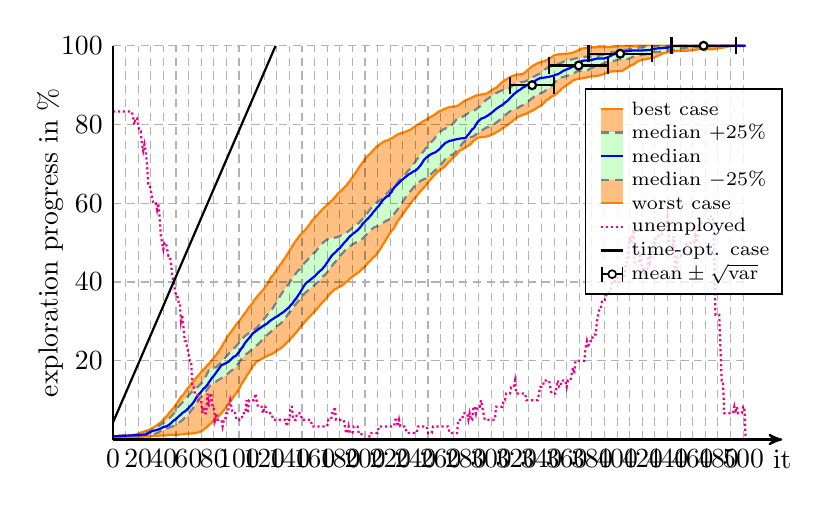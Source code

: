 \begin{tikzpicture}[thick]


% plot data, scaled to 8cm
\begin{scope}[yscale=0.05, xscale=0.016]
\draw[draw=orange, fill=orange!50] (0.00, 0.41) -- (1.00, 0.41) -- (2.00, 0.56) -- (3.00, 0.56) -- (4.00, 0.56) -- (5.00, 0.56) -- (6.00, 0.56) -- (7.00, 0.56) -- (8.00, 0.56) -- (9.00, 0.56) -- (10.00, 0.56) -- (11.00, 0.56) -- (12.00, 0.56) -- (13.00, 0.56) -- (14.00, 0.70) -- (15.00, 0.70) -- (16.00, 0.70) -- (17.00, 0.70) -- (18.00, 0.70) -- (19.00, 0.70) -- (20.00, 0.70) -- (21.00, 0.70) -- (22.00, 0.70) -- (23.00, 0.70) -- (24.00, 0.70) -- (25.00, 0.79) -- (26.00, 0.79) -- (27.00, 0.79) -- (28.00, 0.79) -- (29.00, 0.79) -- (30.00, 0.79) -- (31.00, 0.93) -- (32.00, 0.93) -- (33.00, 0.93) -- (34.00, 0.93) -- (35.00, 0.93) -- (36.00, 0.93) -- (37.00, 1.03) -- (38.00, 1.03) -- (39.00, 1.03) -- (40.00, 1.03) -- (41.00, 1.03) -- (42.00, 1.03) -- (43.00, 1.11) -- (44.00, 1.19) -- (45.00, 1.23) -- (46.00, 1.23) -- (47.00, 1.23) -- (48.00, 1.23) -- (49.00, 1.23) -- (50.00, 1.23) -- (51.00, 1.23) -- (52.00, 1.23) -- (53.00, 1.31) -- (54.00, 1.31) -- (55.00, 1.31) -- (56.00, 1.31) -- (57.00, 1.45) -- (58.00, 1.48) -- (59.00, 1.48) -- (60.00, 1.48) -- (61.00, 1.56) -- (62.00, 1.56) -- (63.00, 1.56) -- (64.00, 1.66) -- (65.00, 1.66) -- (66.00, 1.66) -- (67.00, 1.82) -- (68.00, 1.88) -- (69.00, 1.96) -- (70.00, 2.16) -- (71.00, 2.34) -- (72.00, 2.55) -- (73.00, 2.79) -- (74.00, 2.99) -- (75.00, 3.31) -- (76.00, 3.67) -- (77.00, 3.94) -- (78.00, 4.16) -- (79.00, 4.56) -- (80.00, 4.78) -- (81.00, 5.08) -- (82.00, 5.44) -- (83.00, 5.71) -- (84.00, 5.96) -- (85.00, 6.30) -- (86.00, 6.67) -- (87.00, 7.09) -- (88.00, 7.47) -- (89.00, 7.89) -- (90.00, 8.31) -- (91.00, 8.78) -- (92.00, 9.27) -- (93.00, 9.64) -- (94.00, 10.06) -- (95.00, 10.52) -- (96.00, 11.00) -- (97.00, 11.41) -- (98.00, 11.85) -- (99.00, 12.40) -- (100.00, 12.90) -- (101.00, 13.48) -- (102.00, 14.12) -- (103.00, 14.55) -- (104.00, 15.09) -- (105.00, 15.58) -- (106.00, 16.23) -- (107.00, 16.56) -- (108.00, 17.07) -- (109.00, 17.58) -- (110.00, 18.08) -- (111.00, 18.73) -- (112.00, 18.89) -- (113.00, 19.40) -- (114.00, 19.79) -- (115.00, 20.00) -- (116.00, 20.15) -- (117.00, 20.32) -- (118.00, 20.50) -- (119.00, 20.61) -- (120.00, 20.83) -- (121.00, 20.94) -- (122.00, 21.19) -- (123.00, 21.35) -- (124.00, 21.47) -- (125.00, 21.58) -- (126.00, 21.74) -- (127.00, 21.88) -- (128.00, 22.07) -- (129.00, 22.30) -- (130.00, 22.57) -- (131.00, 22.77) -- (132.00, 22.93) -- (133.00, 23.15) -- (134.00, 23.43) -- (135.00, 23.69) -- (136.00, 23.99) -- (137.00, 24.27) -- (138.00, 24.65) -- (139.00, 24.96) -- (140.00, 25.23) -- (141.00, 25.64) -- (142.00, 26.02) -- (143.00, 26.28) -- (144.00, 26.72) -- (145.00, 27.07) -- (146.00, 27.41) -- (147.00, 27.87) -- (148.00, 28.26) -- (149.00, 28.72) -- (150.00, 29.08) -- (151.00, 29.39) -- (152.00, 29.79) -- (153.00, 30.18) -- (154.00, 30.48) -- (155.00, 30.86) -- (156.00, 31.25) -- (157.00, 31.53) -- (158.00, 31.88) -- (159.00, 32.16) -- (160.00, 32.53) -- (161.00, 32.83) -- (162.00, 33.32) -- (163.00, 33.57) -- (164.00, 34.05) -- (165.00, 34.46) -- (166.00, 34.74) -- (167.00, 35.08) -- (168.00, 35.41) -- (169.00, 35.85) -- (170.00, 36.16) -- (171.00, 36.58) -- (172.00, 36.97) -- (173.00, 37.30) -- (174.00, 37.59) -- (175.00, 37.87) -- (176.00, 38.18) -- (177.00, 38.22) -- (178.00, 38.47) -- (179.00, 38.69) -- (180.00, 38.82) -- (181.00, 38.92) -- (182.00, 39.19) -- (183.00, 39.45) -- (184.00, 39.80) -- (185.00, 40.02) -- (186.00, 40.28) -- (187.00, 40.53) -- (188.00, 40.84) -- (189.00, 41.14) -- (190.00, 41.38) -- (191.00, 41.72) -- (192.00, 41.83) -- (193.00, 42.04) -- (194.00, 42.31) -- (195.00, 42.47) -- (196.00, 42.82) -- (197.00, 43.14) -- (198.00, 43.46) -- (199.00, 43.67) -- (200.00, 44.01) -- (201.00, 44.38) -- (202.00, 44.72) -- (203.00, 45.13) -- (204.00, 45.29) -- (205.00, 45.71) -- (206.00, 46.09) -- (207.00, 46.35) -- (208.00, 46.58) -- (209.00, 47.02) -- (210.00, 47.45) -- (211.00, 47.90) -- (212.00, 48.40) -- (213.00, 48.83) -- (214.00, 49.47) -- (215.00, 49.91) -- (216.00, 50.38) -- (217.00, 50.99) -- (218.00, 51.45) -- (219.00, 52.06) -- (220.00, 52.52) -- (221.00, 53.00) -- (222.00, 53.31) -- (223.00, 53.69) -- (224.00, 54.37) -- (225.00, 54.89) -- (226.00, 55.51) -- (227.00, 55.92) -- (228.00, 56.38) -- (229.00, 56.88) -- (230.00, 57.21) -- (231.00, 57.66) -- (232.00, 58.21) -- (233.00, 58.69) -- (234.00, 59.02) -- (235.00, 59.48) -- (236.00, 59.93) -- (237.00, 60.29) -- (238.00, 60.75) -- (239.00, 61.17) -- (240.00, 61.39) -- (241.00, 61.91) -- (242.00, 62.26) -- (243.00, 62.73) -- (244.00, 63.08) -- (245.00, 63.38) -- (246.00, 63.77) -- (247.00, 64.10) -- (248.00, 64.45) -- (249.00, 64.92) -- (250.00, 65.36) -- (251.00, 65.72) -- (252.00, 66.06) -- (253.00, 66.41) -- (254.00, 66.79) -- (255.00, 67.13) -- (256.00, 67.44) -- (257.00, 67.84) -- (258.00, 68.10) -- (259.00, 68.34) -- (260.00, 68.61) -- (261.00, 68.80) -- (262.00, 69.08) -- (263.00, 69.22) -- (264.00, 69.61) -- (265.00, 69.96) -- (266.00, 70.37) -- (267.00, 70.60) -- (268.00, 70.94) -- (269.00, 71.32) -- (270.00, 71.59) -- (271.00, 71.97) -- (272.00, 72.18) -- (273.00, 72.62) -- (274.00, 72.93) -- (275.00, 73.32) -- (276.00, 73.49) -- (277.00, 73.66) -- (278.00, 73.86) -- (279.00, 74.10) -- (280.00, 74.28) -- (281.00, 74.51) -- (282.00, 74.65) -- (283.00, 74.89) -- (284.00, 75.11) -- (285.00, 75.49) -- (286.00, 75.79) -- (287.00, 76.13) -- (288.00, 76.25) -- (289.00, 76.61) -- (290.00, 76.68) -- (291.00, 76.77) -- (292.00, 76.79) -- (293.00, 76.80) -- (294.00, 76.86) -- (295.00, 76.86) -- (296.00, 76.94) -- (297.00, 77.03) -- (298.00, 77.10) -- (299.00, 77.22) -- (300.00, 77.34) -- (301.00, 77.44) -- (302.00, 77.64) -- (303.00, 77.84) -- (304.00, 78.03) -- (305.00, 78.20) -- (306.00, 78.32) -- (307.00, 78.58) -- (308.00, 78.80) -- (309.00, 79.04) -- (310.00, 79.24) -- (311.00, 79.45) -- (312.00, 79.68) -- (313.00, 79.87) -- (314.00, 80.10) -- (315.00, 80.40) -- (316.00, 80.59) -- (317.00, 80.86) -- (318.00, 81.19) -- (319.00, 81.34) -- (320.00, 81.67) -- (321.00, 81.85) -- (322.00, 82.04) -- (323.00, 82.21) -- (324.00, 82.30) -- (325.00, 82.44) -- (326.00, 82.56) -- (327.00, 82.71) -- (328.00, 82.73) -- (329.00, 82.94) -- (330.00, 83.15) -- (331.00, 83.31) -- (332.00, 83.40) -- (333.00, 83.60) -- (334.00, 83.76) -- (335.00, 83.94) -- (336.00, 84.12) -- (337.00, 84.36) -- (338.00, 84.52) -- (339.00, 84.70) -- (340.00, 84.94) -- (341.00, 85.23) -- (342.00, 85.54) -- (343.00, 85.88) -- (344.00, 86.26) -- (345.00, 86.36) -- (346.00, 86.63) -- (347.00, 86.88) -- (348.00, 87.09) -- (349.00, 87.27) -- (350.00, 87.35) -- (351.00, 87.67) -- (352.00, 87.85) -- (353.00, 88.17) -- (354.00, 88.45) -- (355.00, 88.72) -- (356.00, 89.11) -- (357.00, 89.35) -- (358.00, 89.62) -- (359.00, 89.77) -- (360.00, 90.07) -- (361.00, 90.33) -- (362.00, 90.45) -- (363.00, 90.64) -- (364.00, 90.91) -- (365.00, 91.20) -- (366.00, 91.32) -- (367.00, 91.43) -- (368.00, 91.52) -- (369.00, 91.62) -- (370.00, 91.68) -- (371.00, 91.68) -- (372.00, 91.71) -- (373.00, 91.81) -- (374.00, 91.84) -- (375.00, 91.91) -- (376.00, 91.96) -- (377.00, 92.07) -- (378.00, 92.14) -- (379.00, 92.21) -- (380.00, 92.24) -- (381.00, 92.26) -- (382.00, 92.31) -- (383.00, 92.35) -- (384.00, 92.39) -- (385.00, 92.43) -- (386.00, 92.49) -- (387.00, 92.61) -- (388.00, 92.68) -- (389.00, 92.76) -- (390.00, 92.89) -- (391.00, 93.04) -- (392.00, 93.25) -- (393.00, 93.36) -- (394.00, 93.40) -- (395.00, 93.43) -- (396.00, 93.49) -- (397.00, 93.53) -- (398.00, 93.56) -- (399.00, 93.56) -- (400.00, 93.58) -- (401.00, 93.58) -- (402.00, 93.60) -- (403.00, 93.60) -- (404.00, 93.67) -- (405.00, 93.84) -- (406.00, 94.03) -- (407.00, 94.25) -- (408.00, 94.41) -- (409.00, 94.61) -- (410.00, 94.86) -- (411.00, 95.01) -- (412.00, 95.11) -- (413.00, 95.28) -- (414.00, 95.48) -- (415.00, 95.76) -- (416.00, 95.96) -- (417.00, 96.18) -- (418.00, 96.24) -- (419.00, 96.36) -- (420.00, 96.43) -- (421.00, 96.50) -- (422.00, 96.58) -- (423.00, 96.58) -- (424.00, 96.67) -- (425.00, 96.75) -- (426.00, 96.83) -- (427.00, 96.94) -- (428.00, 96.96) -- (429.00, 97.04) -- (430.00, 97.12) -- (431.00, 97.26) -- (432.00, 97.41) -- (433.00, 97.59) -- (434.00, 97.67) -- (435.00, 97.90) -- (436.00, 98.03) -- (437.00, 98.19) -- (438.00, 98.20) -- (439.00, 98.32) -- (440.00, 98.38) -- (441.00, 98.38) -- (442.00, 98.42) -- (443.00, 98.43) -- (444.00, 98.45) -- (445.00, 98.56) -- (446.00, 98.65) -- (447.00, 98.68) -- (448.00, 98.69) -- (449.00, 98.71) -- (450.00, 98.72) -- (451.00, 98.73) -- (452.00, 98.73) -- (453.00, 98.73) -- (454.00, 98.73) -- (455.00, 98.73) -- (456.00, 98.75) -- (457.00, 98.79) -- (458.00, 98.84) -- (459.00, 98.85) -- (460.00, 98.89) -- (461.00, 98.94) -- (462.00, 98.97) -- (463.00, 99.04) -- (464.00, 99.10) -- (465.00, 99.11) -- (466.00, 99.11) -- (467.00, 99.11) -- (468.00, 99.11) -- (469.00, 99.11) -- (470.00, 99.11) -- (471.00, 99.11) -- (472.00, 99.11) -- (473.00, 99.11) -- (474.00, 99.11) -- (475.00, 99.11) -- (476.00, 99.14) -- (477.00, 99.18) -- (478.00, 99.22) -- (479.00, 99.30) -- (480.00, 99.40) -- (481.00, 99.40) -- (482.00, 99.49) -- (483.00, 99.49) -- (484.00, 99.55) -- (485.00, 99.61) -- (486.00, 99.67) -- (487.00, 99.74) -- (488.00, 99.81) -- (489.00, 99.88) -- (490.00, 99.93) -- (491.00, 99.94) -- (492.00, 99.94) -- (493.00, 99.94) -- (494.00, 99.94) -- (495.00, 99.94) -- (496.00, 99.94) -- (497.00, 99.94) -- (498.00, 99.94) -- (499.00, 99.94) -- (500.00, 99.95) -- (501.00, 99.99) -- (502.00, 100.00) -- (502.00, 100.00) -- (501.00, 100.00) -- (500.00, 100.00) -- (499.00, 100.00) -- (498.00, 100.00) -- (497.00, 100.00) -- (496.00, 100.00) -- (495.00, 100.00) -- (494.00, 100.00) -- (493.00, 100.00) -- (492.00, 100.00) -- (491.00, 100.00) -- (490.00, 100.00) -- (489.00, 100.00) -- (488.00, 100.00) -- (487.00, 100.00) -- (486.00, 100.00) -- (485.00, 100.00) -- (484.00, 100.00) -- (483.00, 100.00) -- (482.00, 100.00) -- (481.00, 100.00) -- (480.00, 100.00) -- (479.00, 100.00) -- (478.00, 100.00) -- (477.00, 100.00) -- (476.00, 100.00) -- (475.00, 100.00) -- (474.00, 100.00) -- (473.00, 100.00) -- (472.00, 100.00) -- (471.00, 100.00) -- (470.00, 100.00) -- (469.00, 100.00) -- (468.00, 100.00) -- (467.00, 100.00) -- (466.00, 100.00) -- (465.00, 100.00) -- (464.00, 100.00) -- (463.00, 100.00) -- (462.00, 100.00) -- (461.00, 100.00) -- (460.00, 100.00) -- (459.00, 100.00) -- (458.00, 100.00) -- (457.00, 100.00) -- (456.00, 100.00) -- (455.00, 100.00) -- (454.00, 100.00) -- (453.00, 100.00) -- (452.00, 100.00) -- (451.00, 100.00) -- (450.00, 100.00) -- (449.00, 100.00) -- (448.00, 100.00) -- (447.00, 100.00) -- (446.00, 100.00) -- (445.00, 100.00) -- (444.00, 100.00) -- (443.00, 100.00) -- (442.00, 100.00) -- (441.00, 100.00) -- (440.00, 100.00) -- (439.00, 100.00) -- (438.00, 100.00) -- (437.00, 100.00) -- (436.00, 100.00) -- (435.00, 100.00) -- (434.00, 100.00) -- (433.00, 100.00) -- (432.00, 100.00) -- (431.00, 100.00) -- (430.00, 100.00) -- (429.00, 100.00) -- (428.00, 100.00) -- (427.00, 100.00) -- (426.00, 100.00) -- (425.00, 100.00) -- (424.00, 100.00) -- (423.00, 100.00) -- (422.00, 100.00) -- (421.00, 100.00) -- (420.00, 100.00) -- (419.00, 100.00) -- (418.00, 100.00) -- (417.00, 100.00) -- (416.00, 100.00) -- (415.00, 100.00) -- (414.00, 100.00) -- (413.00, 99.98) -- (412.00, 99.94) -- (411.00, 99.94) -- (410.00, 99.94) -- (409.00, 99.94) -- (408.00, 99.94) -- (407.00, 99.94) -- (406.00, 99.94) -- (405.00, 99.94) -- (404.00, 99.94) -- (403.00, 99.94) -- (402.00, 99.94) -- (401.00, 99.92) -- (400.00, 99.86) -- (399.00, 99.81) -- (398.00, 99.76) -- (397.00, 99.73) -- (396.00, 99.70) -- (395.00, 99.70) -- (394.00, 99.70) -- (393.00, 99.70) -- (392.00, 99.70) -- (391.00, 99.70) -- (390.00, 99.69) -- (389.00, 99.69) -- (388.00, 99.69) -- (387.00, 99.69) -- (386.00, 99.69) -- (385.00, 99.68) -- (384.00, 99.66) -- (383.00, 99.66) -- (382.00, 99.66) -- (381.00, 99.65) -- (380.00, 99.63) -- (379.00, 99.59) -- (378.00, 99.57) -- (377.00, 99.53) -- (376.00, 99.53) -- (375.00, 99.41) -- (374.00, 99.39) -- (373.00, 99.31) -- (372.00, 99.29) -- (371.00, 99.15) -- (370.00, 99.01) -- (369.00, 98.85) -- (368.00, 98.66) -- (367.00, 98.57) -- (366.00, 98.42) -- (365.00, 98.27) -- (364.00, 98.14) -- (363.00, 98.11) -- (362.00, 98.06) -- (361.00, 98.03) -- (360.00, 97.99) -- (359.00, 97.97) -- (358.00, 97.97) -- (357.00, 97.94) -- (356.00, 97.93) -- (355.00, 97.85) -- (354.00, 97.85) -- (353.00, 97.79) -- (352.00, 97.74) -- (351.00, 97.71) -- (350.00, 97.56) -- (349.00, 97.32) -- (348.00, 97.13) -- (347.00, 96.91) -- (346.00, 96.72) -- (345.00, 96.52) -- (344.00, 96.37) -- (343.00, 96.23) -- (342.00, 96.10) -- (341.00, 95.98) -- (340.00, 95.92) -- (339.00, 95.80) -- (338.00, 95.74) -- (337.00, 95.57) -- (336.00, 95.41) -- (335.00, 95.21) -- (334.00, 95.08) -- (333.00, 94.89) -- (332.00, 94.64) -- (331.00, 94.38) -- (330.00, 94.11) -- (329.00, 93.84) -- (328.00, 93.53) -- (327.00, 93.24) -- (326.00, 93.04) -- (325.00, 92.88) -- (324.00, 92.80) -- (323.00, 92.76) -- (322.00, 92.74) -- (321.00, 92.71) -- (320.00, 92.66) -- (319.00, 92.56) -- (318.00, 92.41) -- (317.00, 92.34) -- (316.00, 92.18) -- (315.00, 92.03) -- (314.00, 91.88) -- (313.00, 91.63) -- (312.00, 91.49) -- (311.00, 91.26) -- (310.00, 91.04) -- (309.00, 90.77) -- (308.00, 90.55) -- (307.00, 90.23) -- (306.00, 89.89) -- (305.00, 89.54) -- (304.00, 89.35) -- (303.00, 89.21) -- (302.00, 88.95) -- (301.00, 88.83) -- (300.00, 88.66) -- (299.00, 88.40) -- (298.00, 88.18) -- (297.00, 87.94) -- (296.00, 87.82) -- (295.00, 87.74) -- (294.00, 87.74) -- (293.00, 87.66) -- (292.00, 87.62) -- (291.00, 87.51) -- (290.00, 87.51) -- (289.00, 87.46) -- (288.00, 87.34) -- (287.00, 87.21) -- (286.00, 87.07) -- (285.00, 86.92) -- (284.00, 86.72) -- (283.00, 86.62) -- (282.00, 86.46) -- (281.00, 86.26) -- (280.00, 86.17) -- (279.00, 85.99) -- (278.00, 85.80) -- (277.00, 85.60) -- (276.00, 85.30) -- (275.00, 85.13) -- (274.00, 84.87) -- (273.00, 84.72) -- (272.00, 84.65) -- (271.00, 84.55) -- (270.00, 84.55) -- (269.00, 84.52) -- (268.00, 84.46) -- (267.00, 84.43) -- (266.00, 84.33) -- (265.00, 84.20) -- (264.00, 84.07) -- (263.00, 83.94) -- (262.00, 83.80) -- (261.00, 83.65) -- (260.00, 83.52) -- (259.00, 83.35) -- (258.00, 83.25) -- (257.00, 82.92) -- (256.00, 82.70) -- (255.00, 82.47) -- (254.00, 82.28) -- (253.00, 82.12) -- (252.00, 81.91) -- (251.00, 81.75) -- (250.00, 81.52) -- (249.00, 81.33) -- (248.00, 81.12) -- (247.00, 81.00) -- (246.00, 80.82) -- (245.00, 80.60) -- (244.00, 80.39) -- (243.00, 80.15) -- (242.00, 80.02) -- (241.00, 79.87) -- (240.00, 79.62) -- (239.00, 79.45) -- (238.00, 79.14) -- (237.00, 78.90) -- (236.00, 78.68) -- (235.00, 78.59) -- (234.00, 78.45) -- (233.00, 78.29) -- (232.00, 78.14) -- (231.00, 78.04) -- (230.00, 77.89) -- (229.00, 77.81) -- (228.00, 77.80) -- (227.00, 77.62) -- (226.00, 77.56) -- (225.00, 77.31) -- (224.00, 77.10) -- (223.00, 76.89) -- (222.00, 76.66) -- (221.00, 76.55) -- (220.00, 76.33) -- (219.00, 76.14) -- (218.00, 75.99) -- (217.00, 75.95) -- (216.00, 75.86) -- (215.00, 75.67) -- (214.00, 75.49) -- (213.00, 75.25) -- (212.00, 75.04) -- (211.00, 74.78) -- (210.00, 74.50) -- (209.00, 74.41) -- (208.00, 74.00) -- (207.00, 73.62) -- (206.00, 73.37) -- (205.00, 72.95) -- (204.00, 72.57) -- (203.00, 72.33) -- (202.00, 71.93) -- (201.00, 71.68) -- (200.00, 71.25) -- (199.00, 70.73) -- (198.00, 70.31) -- (197.00, 69.92) -- (196.00, 69.44) -- (195.00, 69.04) -- (194.00, 68.50) -- (193.00, 67.99) -- (192.00, 67.44) -- (191.00, 67.06) -- (190.00, 66.53) -- (189.00, 66.16) -- (188.00, 65.70) -- (187.00, 65.31) -- (186.00, 64.92) -- (185.00, 64.47) -- (184.00, 64.18) -- (183.00, 63.81) -- (182.00, 63.49) -- (181.00, 63.19) -- (180.00, 62.89) -- (179.00, 62.63) -- (178.00, 62.25) -- (177.00, 61.88) -- (176.00, 61.56) -- (175.00, 61.10) -- (174.00, 60.72) -- (173.00, 60.57) -- (172.00, 60.19) -- (171.00, 59.93) -- (170.00, 59.60) -- (169.00, 59.34) -- (168.00, 59.02) -- (167.00, 58.76) -- (166.00, 58.42) -- (165.00, 58.04) -- (164.00, 57.71) -- (163.00, 57.29) -- (162.00, 56.95) -- (161.00, 56.67) -- (160.00, 56.25) -- (159.00, 55.90) -- (158.00, 55.60) -- (157.00, 55.11) -- (156.00, 54.62) -- (155.00, 54.24) -- (154.00, 53.83) -- (153.00, 53.42) -- (152.00, 53.00) -- (151.00, 52.70) -- (150.00, 52.45) -- (149.00, 52.05) -- (148.00, 51.75) -- (147.00, 51.28) -- (146.00, 50.80) -- (145.00, 50.45) -- (144.00, 50.02) -- (143.00, 49.48) -- (142.00, 49.02) -- (141.00, 48.49) -- (140.00, 47.95) -- (139.00, 47.40) -- (138.00, 46.88) -- (137.00, 46.39) -- (136.00, 45.93) -- (135.00, 45.41) -- (134.00, 44.92) -- (133.00, 44.56) -- (132.00, 44.04) -- (131.00, 43.56) -- (130.00, 43.11) -- (129.00, 42.65) -- (128.00, 42.27) -- (127.00, 41.64) -- (126.00, 41.45) -- (125.00, 40.96) -- (124.00, 40.38) -- (123.00, 39.80) -- (122.00, 39.28) -- (121.00, 38.85) -- (120.00, 38.34) -- (119.00, 38.00) -- (118.00, 37.60) -- (117.00, 37.22) -- (116.00, 36.97) -- (115.00, 36.57) -- (114.00, 36.16) -- (113.00, 35.73) -- (112.00, 35.35) -- (111.00, 34.71) -- (110.00, 34.43) -- (109.00, 33.97) -- (108.00, 33.65) -- (107.00, 33.15) -- (106.00, 32.64) -- (105.00, 32.24) -- (104.00, 31.78) -- (103.00, 31.34) -- (102.00, 30.87) -- (101.00, 30.42) -- (100.00, 30.05) -- (99.00, 29.68) -- (98.00, 29.27) -- (97.00, 28.86) -- (96.00, 28.39) -- (95.00, 27.93) -- (94.00, 27.43) -- (93.00, 27.10) -- (92.00, 26.60) -- (91.00, 26.19) -- (90.00, 25.59) -- (89.00, 25.05) -- (88.00, 24.60) -- (87.00, 23.99) -- (86.00, 23.41) -- (85.00, 22.95) -- (84.00, 22.39) -- (83.00, 22.01) -- (82.00, 21.53) -- (81.00, 21.13) -- (80.00, 20.76) -- (79.00, 20.31) -- (78.00, 19.99) -- (77.00, 19.53) -- (76.00, 19.17) -- (75.00, 18.94) -- (74.00, 18.57) -- (73.00, 18.10) -- (72.00, 17.88) -- (71.00, 17.53) -- (70.00, 17.16) -- (69.00, 16.72) -- (68.00, 16.39) -- (67.00, 16.01) -- (66.00, 15.68) -- (65.00, 15.31) -- (64.00, 14.87) -- (63.00, 14.57) -- (62.00, 14.18) -- (61.00, 13.68) -- (60.00, 13.27) -- (59.00, 12.89) -- (58.00, 12.37) -- (57.00, 11.97) -- (56.00, 11.41) -- (55.00, 11.11) -- (54.00, 10.81) -- (53.00, 10.30) -- (52.00, 9.86) -- (51.00, 9.33) -- (50.00, 8.89) -- (49.00, 8.42) -- (48.00, 7.96) -- (47.00, 7.69) -- (46.00, 7.28) -- (45.00, 6.90) -- (44.00, 6.46) -- (43.00, 6.04) -- (42.00, 5.78) -- (41.00, 5.34) -- (40.00, 5.01) -- (39.00, 4.65) -- (38.00, 4.41) -- (37.00, 4.14) -- (36.00, 3.95) -- (35.00, 3.61) -- (34.00, 3.46) -- (33.00, 3.22) -- (32.00, 3.00) -- (31.00, 2.92) -- (30.00, 2.70) -- (29.00, 2.52) -- (28.00, 2.38) -- (27.00, 2.28) -- (26.00, 2.14) -- (25.00, 2.06) -- (24.00, 1.95) -- (23.00, 1.86) -- (22.00, 1.71) -- (21.00, 1.61) -- (20.00, 1.51) -- (19.00, 1.37) -- (18.00, 1.27) -- (17.00, 1.15) -- (16.00, 1.11) -- (15.00, 1.11) -- (14.00, 1.11) -- (13.00, 1.08) -- (12.00, 1.04) -- (11.00, 1.03) -- (10.00, 1.03) -- (9.00, 1.03) -- (8.00, 1.03) -- (7.00, 1.03) -- (6.00, 0.99) -- (5.00, 0.99) -- (4.00, 0.91) -- (3.00, 0.91) -- (2.00, 0.91) -- (1.00, 0.87) -- (0.00, 0.72);
\draw[gray, densely dashed, fill=green!20] (0.00, 0.52) -- (1.00, 0.66) -- (2.00, 0.66) -- (3.00, 0.66) -- (4.00, 0.66) -- (5.00, 0.66) -- (6.00, 0.66) -- (7.00, 0.78) -- (8.00, 0.85) -- (9.00, 0.85) -- (10.00, 0.85) -- (11.00, 0.85) -- (12.00, 0.85) -- (13.00, 0.93) -- (14.00, 0.93) -- (15.00, 0.93) -- (16.00, 0.93) -- (17.00, 0.93) -- (18.00, 1.03) -- (19.00, 1.03) -- (20.00, 1.03) -- (21.00, 1.03) -- (22.00, 1.03) -- (23.00, 1.10) -- (24.00, 1.10) -- (25.00, 1.10) -- (26.00, 1.10) -- (27.00, 1.10) -- (28.00, 1.18) -- (29.00, 1.27) -- (30.00, 1.29) -- (31.00, 1.29) -- (32.00, 1.29) -- (33.00, 1.43) -- (34.00, 1.54) -- (35.00, 1.64) -- (36.00, 1.75) -- (37.00, 2.03) -- (38.00, 2.13) -- (39.00, 2.23) -- (40.00, 2.34) -- (41.00, 2.46) -- (42.00, 2.72) -- (43.00, 2.83) -- (44.00, 2.93) -- (45.00, 3.06) -- (46.00, 3.20) -- (47.00, 3.30) -- (48.00, 3.41) -- (49.00, 3.75) -- (50.00, 3.89) -- (51.00, 4.06) -- (52.00, 4.20) -- (53.00, 4.49) -- (54.00, 4.63) -- (55.00, 4.92) -- (56.00, 5.24) -- (57.00, 5.57) -- (58.00, 5.84) -- (59.00, 6.15) -- (60.00, 6.50) -- (61.00, 6.85) -- (62.00, 7.40) -- (63.00, 7.70) -- (64.00, 8.17) -- (65.00, 8.69) -- (66.00, 9.23) -- (67.00, 9.56) -- (68.00, 10.06) -- (69.00, 10.53) -- (70.00, 10.85) -- (71.00, 11.17) -- (72.00, 11.53) -- (73.00, 11.95) -- (74.00, 12.36) -- (75.00, 12.73) -- (76.00, 13.27) -- (77.00, 13.71) -- (78.00, 13.88) -- (79.00, 14.09) -- (80.00, 14.29) -- (81.00, 14.57) -- (82.00, 14.74) -- (83.00, 14.97) -- (84.00, 15.20) -- (85.00, 15.35) -- (86.00, 15.58) -- (87.00, 15.83) -- (88.00, 16.11) -- (89.00, 16.23) -- (90.00, 16.46) -- (91.00, 16.69) -- (92.00, 16.93) -- (93.00, 17.27) -- (94.00, 17.50) -- (95.00, 17.73) -- (96.00, 18.11) -- (97.00, 18.41) -- (98.00, 18.74) -- (99.00, 19.12) -- (100.00, 19.52) -- (101.00, 20.03) -- (102.00, 20.51) -- (103.00, 20.77) -- (104.00, 21.22) -- (105.00, 21.51) -- (106.00, 21.81) -- (107.00, 21.92) -- (108.00, 22.23) -- (109.00, 22.50) -- (110.00, 22.75) -- (111.00, 22.97) -- (112.00, 23.33) -- (113.00, 23.68) -- (114.00, 23.91) -- (115.00, 24.10) -- (116.00, 24.46) -- (117.00, 24.79) -- (118.00, 25.21) -- (119.00, 25.46) -- (120.00, 25.82) -- (121.00, 26.15) -- (122.00, 26.46) -- (123.00, 26.76) -- (124.00, 27.04) -- (125.00, 27.26) -- (126.00, 27.60) -- (127.00, 27.93) -- (128.00, 28.27) -- (129.00, 28.46) -- (130.00, 28.84) -- (131.00, 28.97) -- (132.00, 29.20) -- (133.00, 29.49) -- (134.00, 29.77) -- (135.00, 30.08) -- (136.00, 30.43) -- (137.00, 30.96) -- (138.00, 31.39) -- (139.00, 31.89) -- (140.00, 32.31) -- (141.00, 32.56) -- (142.00, 33.10) -- (143.00, 33.55) -- (144.00, 33.98) -- (145.00, 34.35) -- (146.00, 34.80) -- (147.00, 35.08) -- (148.00, 35.59) -- (149.00, 35.95) -- (150.00, 36.38) -- (151.00, 36.73) -- (152.00, 37.05) -- (153.00, 37.40) -- (154.00, 37.63) -- (155.00, 37.96) -- (156.00, 38.27) -- (157.00, 38.40) -- (158.00, 38.71) -- (159.00, 38.96) -- (160.00, 39.26) -- (161.00, 39.54) -- (162.00, 39.90) -- (163.00, 39.99) -- (164.00, 40.45) -- (165.00, 40.74) -- (166.00, 41.20) -- (167.00, 41.59) -- (168.00, 41.72) -- (169.00, 42.10) -- (170.00, 42.46) -- (171.00, 43.05) -- (172.00, 43.50) -- (173.00, 44.02) -- (174.00, 44.15) -- (175.00, 44.67) -- (176.00, 44.95) -- (177.00, 45.34) -- (178.00, 45.64) -- (179.00, 46.11) -- (180.00, 46.56) -- (181.00, 46.94) -- (182.00, 47.30) -- (183.00, 47.59) -- (184.00, 48.03) -- (185.00, 48.24) -- (186.00, 48.55) -- (187.00, 48.79) -- (188.00, 49.00) -- (189.00, 49.28) -- (190.00, 49.63) -- (191.00, 49.72) -- (192.00, 49.89) -- (193.00, 50.07) -- (194.00, 50.12) -- (195.00, 50.22) -- (196.00, 50.50) -- (197.00, 50.71) -- (198.00, 51.04) -- (199.00, 51.30) -- (200.00, 51.67) -- (201.00, 52.05) -- (202.00, 52.33) -- (203.00, 52.70) -- (204.00, 53.01) -- (205.00, 53.30) -- (206.00, 53.61) -- (207.00, 53.85) -- (208.00, 53.98) -- (209.00, 54.06) -- (210.00, 54.26) -- (211.00, 54.48) -- (212.00, 54.62) -- (213.00, 54.74) -- (214.00, 55.02) -- (215.00, 55.18) -- (216.00, 55.37) -- (217.00, 55.62) -- (218.00, 55.62) -- (219.00, 55.89) -- (220.00, 56.14) -- (221.00, 56.41) -- (222.00, 56.70) -- (223.00, 57.19) -- (224.00, 57.72) -- (225.00, 58.04) -- (226.00, 58.55) -- (227.00, 59.04) -- (228.00, 59.53) -- (229.00, 59.97) -- (230.00, 60.45) -- (231.00, 60.97) -- (232.00, 61.42) -- (233.00, 61.92) -- (234.00, 62.30) -- (235.00, 62.66) -- (236.00, 63.09) -- (237.00, 63.43) -- (238.00, 63.86) -- (239.00, 64.26) -- (240.00, 64.53) -- (241.00, 64.87) -- (242.00, 65.22) -- (243.00, 65.37) -- (244.00, 65.71) -- (245.00, 65.84) -- (246.00, 66.01) -- (247.00, 66.15) -- (248.00, 66.26) -- (249.00, 66.47) -- (250.00, 66.71) -- (251.00, 67.00) -- (252.00, 67.33) -- (253.00, 67.62) -- (254.00, 67.94) -- (255.00, 68.18) -- (256.00, 68.47) -- (257.00, 68.83) -- (258.00, 69.15) -- (259.00, 69.46) -- (260.00, 69.85) -- (261.00, 70.15) -- (262.00, 70.51) -- (263.00, 70.90) -- (264.00, 71.25) -- (265.00, 71.53) -- (266.00, 71.72) -- (267.00, 71.98) -- (268.00, 72.16) -- (269.00, 72.30) -- (270.00, 72.50) -- (271.00, 72.76) -- (272.00, 73.11) -- (273.00, 73.45) -- (274.00, 73.80) -- (275.00, 74.27) -- (276.00, 74.64) -- (277.00, 75.10) -- (278.00, 75.46) -- (279.00, 75.73) -- (280.00, 76.25) -- (281.00, 76.64) -- (282.00, 76.66) -- (283.00, 76.77) -- (284.00, 76.84) -- (285.00, 76.89) -- (286.00, 76.99) -- (287.00, 77.25) -- (288.00, 77.51) -- (289.00, 77.76) -- (290.00, 78.01) -- (291.00, 78.26) -- (292.00, 78.38) -- (293.00, 78.59) -- (294.00, 78.78) -- (295.00, 78.98) -- (296.00, 79.17) -- (297.00, 79.34) -- (298.00, 79.38) -- (299.00, 79.62) -- (300.00, 79.82) -- (301.00, 79.96) -- (302.00, 80.07) -- (303.00, 80.23) -- (304.00, 80.44) -- (305.00, 80.72) -- (306.00, 80.96) -- (307.00, 81.21) -- (308.00, 81.44) -- (309.00, 81.78) -- (310.00, 82.01) -- (311.00, 82.28) -- (312.00, 82.58) -- (313.00, 82.82) -- (314.00, 83.16) -- (315.00, 83.35) -- (316.00, 83.57) -- (317.00, 83.73) -- (318.00, 83.87) -- (319.00, 83.93) -- (320.00, 84.10) -- (321.00, 84.18) -- (322.00, 84.36) -- (323.00, 84.59) -- (324.00, 84.77) -- (325.00, 84.85) -- (326.00, 85.07) -- (327.00, 85.30) -- (328.00, 85.54) -- (329.00, 85.72) -- (330.00, 86.00) -- (331.00, 86.24) -- (332.00, 86.58) -- (333.00, 86.72) -- (334.00, 87.08) -- (335.00, 87.33) -- (336.00, 87.40) -- (337.00, 87.61) -- (338.00, 87.73) -- (339.00, 87.92) -- (340.00, 88.00) -- (341.00, 88.19) -- (342.00, 88.34) -- (343.00, 88.59) -- (344.00, 88.82) -- (345.00, 89.02) -- (346.00, 89.26) -- (347.00, 89.47) -- (348.00, 89.82) -- (349.00, 90.15) -- (350.00, 90.55) -- (351.00, 90.83) -- (352.00, 91.17) -- (353.00, 91.44) -- (354.00, 91.76) -- (355.00, 91.95) -- (356.00, 91.98) -- (357.00, 92.08) -- (358.00, 92.17) -- (359.00, 92.22) -- (360.00, 92.33) -- (361.00, 92.43) -- (362.00, 92.58) -- (363.00, 92.59) -- (364.00, 92.78) -- (365.00, 92.91) -- (366.00, 93.11) -- (367.00, 93.26) -- (368.00, 93.52) -- (369.00, 93.57) -- (370.00, 93.57) -- (371.00, 93.57) -- (372.00, 93.57) -- (373.00, 93.57) -- (374.00, 93.57) -- (375.00, 93.58) -- (376.00, 93.69) -- (377.00, 93.84) -- (378.00, 94.11) -- (379.00, 94.24) -- (380.00, 94.40) -- (381.00, 94.54) -- (382.00, 94.62) -- (383.00, 94.74) -- (384.00, 94.82) -- (385.00, 94.93) -- (386.00, 95.00) -- (387.00, 95.20) -- (388.00, 95.34) -- (389.00, 95.53) -- (390.00, 95.64) -- (391.00, 95.79) -- (392.00, 95.85) -- (393.00, 95.85) -- (394.00, 95.90) -- (395.00, 95.93) -- (396.00, 95.97) -- (397.00, 96.09) -- (398.00, 96.22) -- (399.00, 96.30) -- (400.00, 96.41) -- (401.00, 96.54) -- (402.00, 96.59) -- (403.00, 96.61) -- (404.00, 96.62) -- (405.00, 96.67) -- (406.00, 96.67) -- (407.00, 96.67) -- (408.00, 96.68) -- (409.00, 96.69) -- (410.00, 96.83) -- (411.00, 96.97) -- (412.00, 97.10) -- (413.00, 97.25) -- (414.00, 97.34) -- (415.00, 97.42) -- (416.00, 97.47) -- (417.00, 97.53) -- (418.00, 97.59) -- (419.00, 97.60) -- (420.00, 97.73) -- (421.00, 97.78) -- (422.00, 97.82) -- (423.00, 97.90) -- (424.00, 98.00) -- (425.00, 98.12) -- (426.00, 98.25) -- (427.00, 98.34) -- (428.00, 98.38) -- (429.00, 98.43) -- (430.00, 98.43) -- (431.00, 98.43) -- (432.00, 98.45) -- (433.00, 98.46) -- (434.00, 98.47) -- (435.00, 98.47) -- (436.00, 98.47) -- (437.00, 98.47) -- (438.00, 98.55) -- (439.00, 98.72) -- (440.00, 98.83) -- (441.00, 98.97) -- (442.00, 99.02) -- (443.00, 99.02) -- (444.00, 99.02) -- (445.00, 99.02) -- (446.00, 99.03) -- (447.00, 99.08) -- (448.00, 99.15) -- (449.00, 99.23) -- (450.00, 99.29) -- (451.00, 99.29) -- (452.00, 99.29) -- (453.00, 99.37) -- (454.00, 99.48) -- (455.00, 99.52) -- (456.00, 99.56) -- (457.00, 99.60) -- (458.00, 99.67) -- (459.00, 99.67) -- (460.00, 99.68) -- (461.00, 99.69) -- (462.00, 99.69) -- (463.00, 99.69) -- (464.00, 99.69) -- (465.00, 99.69) -- (466.00, 99.69) -- (467.00, 99.69) -- (468.00, 99.69) -- (469.00, 99.69) -- (470.00, 99.69) -- (471.00, 99.69) -- (472.00, 99.72) -- (473.00, 99.82) -- (474.00, 99.87) -- (475.00, 99.87) -- (476.00, 99.87) -- (477.00, 99.87) -- (478.00, 99.87) -- (479.00, 99.88) -- (480.00, 99.93) -- (481.00, 99.98) -- (482.00, 99.99) -- (483.00, 100.00) -- (484.00, 100.00) -- (485.00, 100.00) -- (486.00, 100.00) -- (487.00, 100.00) -- (488.00, 100.00) -- (489.00, 100.00) -- (490.00, 100.00) -- (491.00, 100.00) -- (492.00, 100.00) -- (493.00, 100.00) -- (494.00, 100.00) -- (495.00, 100.00) -- (496.00, 100.00) -- (497.00, 100.00) -- (498.00, 100.00) -- (499.00, 100.00) -- (500.00, 100.00) -- (501.00, 100.00) -- (502.00, 100.00) -- (502.00, 100.00) -- (501.00, 100.00) -- (500.00, 100.00) -- (499.00, 100.00) -- (498.00, 100.00) -- (497.00, 100.00) -- (496.00, 100.00) -- (495.00, 100.00) -- (494.00, 100.00) -- (493.00, 100.00) -- (492.00, 100.00) -- (491.00, 100.00) -- (490.00, 100.00) -- (489.00, 100.00) -- (488.00, 100.00) -- (487.00, 100.00) -- (486.00, 100.00) -- (485.00, 100.00) -- (484.00, 100.00) -- (483.00, 100.00) -- (482.00, 100.00) -- (481.00, 100.00) -- (480.00, 100.00) -- (479.00, 100.00) -- (478.00, 100.00) -- (477.00, 100.00) -- (476.00, 100.00) -- (475.00, 100.00) -- (474.00, 100.00) -- (473.00, 100.00) -- (472.00, 100.00) -- (471.00, 100.00) -- (470.00, 100.00) -- (469.00, 100.00) -- (468.00, 100.00) -- (467.00, 100.00) -- (466.00, 100.00) -- (465.00, 100.00) -- (464.00, 100.00) -- (463.00, 100.00) -- (462.00, 100.00) -- (461.00, 100.00) -- (460.00, 100.00) -- (459.00, 100.00) -- (458.00, 100.00) -- (457.00, 100.00) -- (456.00, 100.00) -- (455.00, 100.00) -- (454.00, 100.00) -- (453.00, 100.00) -- (452.00, 100.00) -- (451.00, 100.00) -- (450.00, 100.00) -- (449.00, 100.00) -- (448.00, 100.00) -- (447.00, 100.00) -- (446.00, 100.00) -- (445.00, 99.99) -- (444.00, 99.98) -- (443.00, 99.96) -- (442.00, 99.95) -- (441.00, 99.95) -- (440.00, 99.94) -- (439.00, 99.92) -- (438.00, 99.88) -- (437.00, 99.88) -- (436.00, 99.88) -- (435.00, 99.88) -- (434.00, 99.88) -- (433.00, 99.88) -- (432.00, 99.88) -- (431.00, 99.88) -- (430.00, 99.88) -- (429.00, 99.88) -- (428.00, 99.88) -- (427.00, 99.88) -- (426.00, 99.87) -- (425.00, 99.83) -- (424.00, 99.80) -- (423.00, 99.76) -- (422.00, 99.73) -- (421.00, 99.67) -- (420.00, 99.60) -- (419.00, 99.59) -- (418.00, 99.56) -- (417.00, 99.53) -- (416.00, 99.48) -- (415.00, 99.44) -- (414.00, 99.44) -- (413.00, 99.41) -- (412.00, 99.34) -- (411.00, 99.21) -- (410.00, 99.11) -- (409.00, 99.11) -- (408.00, 99.03) -- (407.00, 99.03) -- (406.00, 99.03) -- (405.00, 98.98) -- (404.00, 98.97) -- (403.00, 98.89) -- (402.00, 98.75) -- (401.00, 98.58) -- (400.00, 98.50) -- (399.00, 98.45) -- (398.00, 98.40) -- (397.00, 98.40) -- (396.00, 98.38) -- (395.00, 98.32) -- (394.00, 98.24) -- (393.00, 98.14) -- (392.00, 97.99) -- (391.00, 97.84) -- (390.00, 97.84) -- (389.00, 97.68) -- (388.00, 97.61) -- (387.00, 97.61) -- (386.00, 97.53) -- (385.00, 97.43) -- (384.00, 97.33) -- (383.00, 97.29) -- (382.00, 97.29) -- (381.00, 97.29) -- (380.00, 97.29) -- (379.00, 97.29) -- (378.00, 97.29) -- (377.00, 97.29) -- (376.00, 97.25) -- (375.00, 97.21) -- (374.00, 97.16) -- (373.00, 97.10) -- (372.00, 97.08) -- (371.00, 97.02) -- (370.00, 96.91) -- (369.00, 96.91) -- (368.00, 96.84) -- (367.00, 96.81) -- (366.00, 96.68) -- (365.00, 96.67) -- (364.00, 96.55) -- (363.00, 96.45) -- (362.00, 96.37) -- (361.00, 96.30) -- (360.00, 96.22) -- (359.00, 96.13) -- (358.00, 96.05) -- (357.00, 95.90) -- (356.00, 95.72) -- (355.00, 95.57) -- (354.00, 95.50) -- (353.00, 95.39) -- (352.00, 95.28) -- (351.00, 95.21) -- (350.00, 95.09) -- (349.00, 94.96) -- (348.00, 94.87) -- (347.00, 94.72) -- (346.00, 94.63) -- (345.00, 94.48) -- (344.00, 94.24) -- (343.00, 94.10) -- (342.00, 93.76) -- (341.00, 93.46) -- (340.00, 93.30) -- (339.00, 93.02) -- (338.00, 92.82) -- (337.00, 92.67) -- (336.00, 92.53) -- (335.00, 92.31) -- (334.00, 92.18) -- (333.00, 91.98) -- (332.00, 91.81) -- (331.00, 91.62) -- (330.00, 91.38) -- (329.00, 91.25) -- (328.00, 91.06) -- (327.00, 90.91) -- (326.00, 90.88) -- (325.00, 90.78) -- (324.00, 90.75) -- (323.00, 90.68) -- (322.00, 90.59) -- (321.00, 90.48) -- (320.00, 90.44) -- (319.00, 90.25) -- (318.00, 90.02) -- (317.00, 89.80) -- (316.00, 89.63) -- (315.00, 89.31) -- (314.00, 89.17) -- (313.00, 89.06) -- (312.00, 88.96) -- (311.00, 88.87) -- (310.00, 88.79) -- (309.00, 88.72) -- (308.00, 88.61) -- (307.00, 88.47) -- (306.00, 88.30) -- (305.00, 88.13) -- (304.00, 88.01) -- (303.00, 87.76) -- (302.00, 87.50) -- (301.00, 87.22) -- (300.00, 87.15) -- (299.00, 86.89) -- (298.00, 86.65) -- (297.00, 86.47) -- (296.00, 86.21) -- (295.00, 85.92) -- (294.00, 85.60) -- (293.00, 85.27) -- (292.00, 84.87) -- (291.00, 84.54) -- (290.00, 84.31) -- (289.00, 84.12) -- (288.00, 83.85) -- (287.00, 83.65) -- (286.00, 83.52) -- (285.00, 83.36) -- (284.00, 83.14) -- (283.00, 83.05) -- (282.00, 82.90) -- (281.00, 82.69) -- (280.00, 82.49) -- (279.00, 82.25) -- (278.00, 82.10) -- (277.00, 81.95) -- (276.00, 81.78) -- (275.00, 81.63) -- (274.00, 81.53) -- (273.00, 81.46) -- (272.00, 81.11) -- (271.00, 80.65) -- (270.00, 80.33) -- (269.00, 79.92) -- (268.00, 79.61) -- (267.00, 79.46) -- (266.00, 79.25) -- (265.00, 79.11) -- (264.00, 79.05) -- (263.00, 78.86) -- (262.00, 78.80) -- (261.00, 78.49) -- (260.00, 78.28) -- (259.00, 77.88) -- (258.00, 77.50) -- (257.00, 77.29) -- (256.00, 76.85) -- (255.00, 76.39) -- (254.00, 76.02) -- (253.00, 75.69) -- (252.00, 75.46) -- (251.00, 75.05) -- (250.00, 74.69) -- (249.00, 74.25) -- (248.00, 73.93) -- (247.00, 73.41) -- (246.00, 73.06) -- (245.00, 72.61) -- (244.00, 72.40) -- (243.00, 71.92) -- (242.00, 71.49) -- (241.00, 71.14) -- (240.00, 70.61) -- (239.00, 70.18) -- (238.00, 69.65) -- (237.00, 69.21) -- (236.00, 68.88) -- (235.00, 68.46) -- (234.00, 68.27) -- (233.00, 67.81) -- (232.00, 67.37) -- (231.00, 67.10) -- (230.00, 66.81) -- (229.00, 66.46) -- (228.00, 66.03) -- (227.00, 65.83) -- (226.00, 65.37) -- (225.00, 64.84) -- (224.00, 64.58) -- (223.00, 64.13) -- (222.00, 63.87) -- (221.00, 63.68) -- (220.00, 63.36) -- (219.00, 63.04) -- (218.00, 62.66) -- (217.00, 62.38) -- (216.00, 61.97) -- (215.00, 61.68) -- (214.00, 61.30) -- (213.00, 61.04) -- (212.00, 60.92) -- (211.00, 60.62) -- (210.00, 60.37) -- (209.00, 60.16) -- (208.00, 59.86) -- (207.00, 59.53) -- (206.00, 59.20) -- (205.00, 58.86) -- (204.00, 58.45) -- (203.00, 58.03) -- (202.00, 57.53) -- (201.00, 57.18) -- (200.00, 56.79) -- (199.00, 56.41) -- (198.00, 56.03) -- (197.00, 55.65) -- (196.00, 55.33) -- (195.00, 54.97) -- (194.00, 54.76) -- (193.00, 54.54) -- (192.00, 54.40) -- (191.00, 54.06) -- (190.00, 53.84) -- (189.00, 53.46) -- (188.00, 53.26) -- (187.00, 52.96) -- (186.00, 52.74) -- (185.00, 52.52) -- (184.00, 52.29) -- (183.00, 52.20) -- (182.00, 52.02) -- (181.00, 51.87) -- (180.00, 51.70) -- (179.00, 51.54) -- (178.00, 51.41) -- (177.00, 51.36) -- (176.00, 51.25) -- (175.00, 51.23) -- (174.00, 51.16) -- (173.00, 51.14) -- (172.00, 51.06) -- (171.00, 50.97) -- (170.00, 50.77) -- (169.00, 50.61) -- (168.00, 50.37) -- (167.00, 50.07) -- (166.00, 49.79) -- (165.00, 49.43) -- (164.00, 49.11) -- (163.00, 48.65) -- (162.00, 48.26) -- (161.00, 47.82) -- (160.00, 47.45) -- (159.00, 47.26) -- (158.00, 46.87) -- (157.00, 46.58) -- (156.00, 46.23) -- (155.00, 45.86) -- (154.00, 45.47) -- (153.00, 45.21) -- (152.00, 44.86) -- (151.00, 44.48) -- (150.00, 44.02) -- (149.00, 43.62) -- (148.00, 43.12) -- (147.00, 42.95) -- (146.00, 42.56) -- (145.00, 42.13) -- (144.00, 41.64) -- (143.00, 41.20) -- (142.00, 40.77) -- (141.00, 40.26) -- (140.00, 39.86) -- (139.00, 39.42) -- (138.00, 38.87) -- (137.00, 38.52) -- (136.00, 38.07) -- (135.00, 37.59) -- (134.00, 37.16) -- (133.00, 36.65) -- (132.00, 36.10) -- (131.00, 35.52) -- (130.00, 34.95) -- (129.00, 34.43) -- (128.00, 34.00) -- (127.00, 33.48) -- (126.00, 33.02) -- (125.00, 32.62) -- (124.00, 32.19) -- (123.00, 31.84) -- (122.00, 31.51) -- (121.00, 31.04) -- (120.00, 30.73) -- (119.00, 30.21) -- (118.00, 29.97) -- (117.00, 29.57) -- (116.00, 29.13) -- (115.00, 28.64) -- (114.00, 28.36) -- (113.00, 28.10) -- (112.00, 27.89) -- (111.00, 27.75) -- (110.00, 27.51) -- (109.00, 27.30) -- (108.00, 27.05) -- (107.00, 26.85) -- (106.00, 26.60) -- (105.00, 26.39) -- (104.00, 26.05) -- (103.00, 25.70) -- (102.00, 25.36) -- (101.00, 24.99) -- (100.00, 24.57) -- (99.00, 24.20) -- (98.00, 23.84) -- (97.00, 23.46) -- (96.00, 23.20) -- (95.00, 22.76) -- (94.00, 22.39) -- (93.00, 22.19) -- (92.00, 21.86) -- (91.00, 21.51) -- (90.00, 21.18) -- (89.00, 20.73) -- (88.00, 20.43) -- (87.00, 20.11) -- (86.00, 19.64) -- (85.00, 19.30) -- (84.00, 19.07) -- (83.00, 18.66) -- (82.00, 18.38) -- (81.00, 18.30) -- (80.00, 18.21) -- (79.00, 18.07) -- (78.00, 17.95) -- (77.00, 17.77) -- (76.00, 17.55) -- (75.00, 16.90) -- (74.00, 16.29) -- (73.00, 15.71) -- (72.00, 15.09) -- (71.00, 14.72) -- (70.00, 14.19) -- (69.00, 13.94) -- (68.00, 13.61) -- (67.00, 13.36) -- (66.00, 13.06) -- (65.00, 12.88) -- (64.00, 12.56) -- (63.00, 12.23) -- (62.00, 11.93) -- (61.00, 11.59) -- (60.00, 11.22) -- (59.00, 10.83) -- (58.00, 10.48) -- (57.00, 10.13) -- (56.00, 9.75) -- (55.00, 9.35) -- (54.00, 9.13) -- (53.00, 8.67) -- (52.00, 8.36) -- (51.00, 7.90) -- (50.00, 7.45) -- (49.00, 6.90) -- (48.00, 6.51) -- (47.00, 6.21) -- (46.00, 5.81) -- (45.00, 5.55) -- (44.00, 5.25) -- (43.00, 4.98) -- (42.00, 4.68) -- (41.00, 4.56) -- (40.00, 4.24) -- (39.00, 4.08) -- (38.00, 3.84) -- (37.00, 3.68) -- (36.00, 3.41) -- (35.00, 3.23) -- (34.00, 3.01) -- (33.00, 2.74) -- (32.00, 2.58) -- (31.00, 2.45) -- (30.00, 2.25) -- (29.00, 2.14) -- (28.00, 2.03) -- (27.00, 1.90) -- (26.00, 1.82) -- (25.00, 1.64) -- (24.00, 1.55) -- (23.00, 1.48) -- (22.00, 1.38) -- (21.00, 1.25) -- (20.00, 1.21) -- (19.00, 1.21) -- (18.00, 1.15) -- (17.00, 1.11) -- (16.00, 1.08) -- (15.00, 1.08) -- (14.00, 1.08) -- (13.00, 1.06) -- (12.00, 1.03) -- (11.00, 1.03) -- (10.00, 1.03) -- (9.00, 0.99) -- (8.00, 0.99) -- (7.00, 0.97) -- (6.00, 0.91) -- (5.00, 0.91) -- (4.00, 0.91) -- (3.00, 0.91) -- (2.00, 0.87) -- (1.00, 0.83) -- (0.00, 0.72);
\draw[blue] (0.00, 0.72) -- (1.00, 0.83) -- (2.00, 0.83) -- (3.00, 0.87) -- (4.00, 0.87) -- (5.00, 0.91) -- (6.00, 0.91) -- (7.00, 0.91) -- (8.00, 0.95) -- (9.00, 0.95) -- (10.00, 0.99) -- (11.00, 0.99) -- (12.00, 0.99) -- (13.00, 1.03) -- (14.00, 1.06) -- (15.00, 1.06) -- (16.00, 1.06) -- (17.00, 1.10) -- (18.00, 1.10) -- (19.00, 1.10) -- (20.00, 1.10) -- (21.00, 1.12) -- (22.00, 1.19) -- (23.00, 1.25) -- (24.00, 1.25) -- (25.00, 1.29) -- (26.00, 1.29) -- (27.00, 1.43) -- (28.00, 1.60) -- (29.00, 1.76) -- (30.00, 1.94) -- (31.00, 2.15) -- (32.00, 2.23) -- (33.00, 2.31) -- (34.00, 2.36) -- (35.00, 2.47) -- (36.00, 2.57) -- (37.00, 2.67) -- (38.00, 2.81) -- (39.00, 3.04) -- (40.00, 3.14) -- (41.00, 3.24) -- (42.00, 3.30) -- (43.00, 3.48) -- (44.00, 3.63) -- (45.00, 3.87) -- (46.00, 4.15) -- (47.00, 4.45) -- (48.00, 4.80) -- (49.00, 4.98) -- (50.00, 5.18) -- (51.00, 5.52) -- (52.00, 5.81) -- (53.00, 6.12) -- (54.00, 6.36) -- (55.00, 6.72) -- (56.00, 6.95) -- (57.00, 7.13) -- (58.00, 7.39) -- (59.00, 7.73) -- (60.00, 7.99) -- (61.00, 8.39) -- (62.00, 8.71) -- (63.00, 9.06) -- (64.00, 9.48) -- (65.00, 10.00) -- (66.00, 10.61) -- (67.00, 10.97) -- (68.00, 11.43) -- (69.00, 11.75) -- (70.00, 12.14) -- (71.00, 12.58) -- (72.00, 12.97) -- (73.00, 13.17) -- (74.00, 13.53) -- (75.00, 13.93) -- (76.00, 14.48) -- (77.00, 14.91) -- (78.00, 15.44) -- (79.00, 15.84) -- (80.00, 16.17) -- (81.00, 16.61) -- (82.00, 17.07) -- (83.00, 17.51) -- (84.00, 17.95) -- (85.00, 18.41) -- (86.00, 18.87) -- (87.00, 19.02) -- (88.00, 19.12) -- (89.00, 19.31) -- (90.00, 19.46) -- (91.00, 19.65) -- (92.00, 19.82) -- (93.00, 20.17) -- (94.00, 20.48) -- (95.00, 20.75) -- (96.00, 21.08) -- (97.00, 21.16) -- (98.00, 21.42) -- (99.00, 21.83) -- (100.00, 22.17) -- (101.00, 22.72) -- (102.00, 23.19) -- (103.00, 23.49) -- (104.00, 24.10) -- (105.00, 24.63) -- (106.00, 24.99) -- (107.00, 25.40) -- (108.00, 25.73) -- (109.00, 26.15) -- (110.00, 26.58) -- (111.00, 26.97) -- (112.00, 27.22) -- (113.00, 27.42) -- (114.00, 27.68) -- (115.00, 27.93) -- (116.00, 28.16) -- (117.00, 28.34) -- (118.00, 28.62) -- (119.00, 28.81) -- (120.00, 29.04) -- (121.00, 29.20) -- (122.00, 29.42) -- (123.00, 29.65) -- (124.00, 29.98) -- (125.00, 30.23) -- (126.00, 30.43) -- (127.00, 30.67) -- (128.00, 30.83) -- (129.00, 31.11) -- (130.00, 31.22) -- (131.00, 31.43) -- (132.00, 31.69) -- (133.00, 31.89) -- (134.00, 32.12) -- (135.00, 32.32) -- (136.00, 32.55) -- (137.00, 32.87) -- (138.00, 33.10) -- (139.00, 33.41) -- (140.00, 33.67) -- (141.00, 34.17) -- (142.00, 34.37) -- (143.00, 34.85) -- (144.00, 35.36) -- (145.00, 35.69) -- (146.00, 36.12) -- (147.00, 36.66) -- (148.00, 37.05) -- (149.00, 37.63) -- (150.00, 38.17) -- (151.00, 38.73) -- (152.00, 39.23) -- (153.00, 39.65) -- (154.00, 39.97) -- (155.00, 40.16) -- (156.00, 40.44) -- (157.00, 40.68) -- (158.00, 40.93) -- (159.00, 41.18) -- (160.00, 41.44) -- (161.00, 41.81) -- (162.00, 42.11) -- (163.00, 42.46) -- (164.00, 42.74) -- (165.00, 43.01) -- (166.00, 43.26) -- (167.00, 43.73) -- (168.00, 44.03) -- (169.00, 44.50) -- (170.00, 45.03) -- (171.00, 45.44) -- (172.00, 45.97) -- (173.00, 46.45) -- (174.00, 46.86) -- (175.00, 47.15) -- (176.00, 47.43) -- (177.00, 47.73) -- (178.00, 48.08) -- (179.00, 48.43) -- (180.00, 48.58) -- (181.00, 49.03) -- (182.00, 49.41) -- (183.00, 49.80) -- (184.00, 50.18) -- (185.00, 50.46) -- (186.00, 50.90) -- (187.00, 51.25) -- (188.00, 51.63) -- (189.00, 51.83) -- (190.00, 52.14) -- (191.00, 52.46) -- (192.00, 52.58) -- (193.00, 52.93) -- (194.00, 53.14) -- (195.00, 53.52) -- (196.00, 53.81) -- (197.00, 54.23) -- (198.00, 54.75) -- (199.00, 55.05) -- (200.00, 55.36) -- (201.00, 55.75) -- (202.00, 56.03) -- (203.00, 56.34) -- (204.00, 56.76) -- (205.00, 57.03) -- (206.00, 57.54) -- (207.00, 57.96) -- (208.00, 58.24) -- (209.00, 58.70) -- (210.00, 59.08) -- (211.00, 59.35) -- (212.00, 59.83) -- (213.00, 60.32) -- (214.00, 60.76) -- (215.00, 61.10) -- (216.00, 61.40) -- (217.00, 61.70) -- (218.00, 61.83) -- (219.00, 61.92) -- (220.00, 62.57) -- (221.00, 62.84) -- (222.00, 63.45) -- (223.00, 63.96) -- (224.00, 64.27) -- (225.00, 64.64) -- (226.00, 64.87) -- (227.00, 65.23) -- (228.00, 65.54) -- (229.00, 65.82) -- (230.00, 66.11) -- (231.00, 66.39) -- (232.00, 66.65) -- (233.00, 66.92) -- (234.00, 67.16) -- (235.00, 67.45) -- (236.00, 67.57) -- (237.00, 67.78) -- (238.00, 68.04) -- (239.00, 68.18) -- (240.00, 68.30) -- (241.00, 68.57) -- (242.00, 68.86) -- (243.00, 69.25) -- (244.00, 69.66) -- (245.00, 70.08) -- (246.00, 70.62) -- (247.00, 71.12) -- (248.00, 71.41) -- (249.00, 71.74) -- (250.00, 71.90) -- (251.00, 72.17) -- (252.00, 72.42) -- (253.00, 72.58) -- (254.00, 72.74) -- (255.00, 72.82) -- (256.00, 73.00) -- (257.00, 73.24) -- (258.00, 73.50) -- (259.00, 73.71) -- (260.00, 74.10) -- (261.00, 74.47) -- (262.00, 74.80) -- (263.00, 75.12) -- (264.00, 75.38) -- (265.00, 75.51) -- (266.00, 75.70) -- (267.00, 75.86) -- (268.00, 75.87) -- (269.00, 75.99) -- (270.00, 76.11) -- (271.00, 76.15) -- (272.00, 76.22) -- (273.00, 76.31) -- (274.00, 76.34) -- (275.00, 76.41) -- (276.00, 76.48) -- (277.00, 76.51) -- (278.00, 76.53) -- (279.00, 76.59) -- (280.00, 76.66) -- (281.00, 77.16) -- (282.00, 77.47) -- (283.00, 77.89) -- (284.00, 78.33) -- (285.00, 78.80) -- (286.00, 78.98) -- (287.00, 79.36) -- (288.00, 79.98) -- (289.00, 80.48) -- (290.00, 80.89) -- (291.00, 81.11) -- (292.00, 81.46) -- (293.00, 81.58) -- (294.00, 81.70) -- (295.00, 81.83) -- (296.00, 82.04) -- (297.00, 82.23) -- (298.00, 82.40) -- (299.00, 82.69) -- (300.00, 82.87) -- (301.00, 83.14) -- (302.00, 83.41) -- (303.00, 83.71) -- (304.00, 83.96) -- (305.00, 84.18) -- (306.00, 84.41) -- (307.00, 84.61) -- (308.00, 84.77) -- (309.00, 85.02) -- (310.00, 85.27) -- (311.00, 85.56) -- (312.00, 85.81) -- (313.00, 86.00) -- (314.00, 86.34) -- (315.00, 86.71) -- (316.00, 87.04) -- (317.00, 87.33) -- (318.00, 87.70) -- (319.00, 87.92) -- (320.00, 88.22) -- (321.00, 88.48) -- (322.00, 88.65) -- (323.00, 88.84) -- (324.00, 89.10) -- (325.00, 89.35) -- (326.00, 89.52) -- (327.00, 89.67) -- (328.00, 89.96) -- (329.00, 90.12) -- (330.00, 90.26) -- (331.00, 90.44) -- (332.00, 90.61) -- (333.00, 90.73) -- (334.00, 90.84) -- (335.00, 91.11) -- (336.00, 91.32) -- (337.00, 91.53) -- (338.00, 91.62) -- (339.00, 91.85) -- (340.00, 91.87) -- (341.00, 91.89) -- (342.00, 91.92) -- (343.00, 91.95) -- (344.00, 92.04) -- (345.00, 92.07) -- (346.00, 92.14) -- (347.00, 92.22) -- (348.00, 92.27) -- (349.00, 92.37) -- (350.00, 92.45) -- (351.00, 92.62) -- (352.00, 92.69) -- (353.00, 92.80) -- (354.00, 92.95) -- (355.00, 93.13) -- (356.00, 93.36) -- (357.00, 93.59) -- (358.00, 93.75) -- (359.00, 93.85) -- (360.00, 94.01) -- (361.00, 94.16) -- (362.00, 94.24) -- (363.00, 94.41) -- (364.00, 94.60) -- (365.00, 94.69) -- (366.00, 94.94) -- (367.00, 95.03) -- (368.00, 95.28) -- (369.00, 95.45) -- (370.00, 95.70) -- (371.00, 95.93) -- (372.00, 96.15) -- (373.00, 96.20) -- (374.00, 96.26) -- (375.00, 96.26) -- (376.00, 96.26) -- (377.00, 96.32) -- (378.00, 96.33) -- (379.00, 96.38) -- (380.00, 96.45) -- (381.00, 96.52) -- (382.00, 96.58) -- (383.00, 96.69) -- (384.00, 96.75) -- (385.00, 96.75) -- (386.00, 96.75) -- (387.00, 96.75) -- (388.00, 96.75) -- (389.00, 96.77) -- (390.00, 96.84) -- (391.00, 96.93) -- (392.00, 97.02) -- (393.00, 97.15) -- (394.00, 97.32) -- (395.00, 97.45) -- (396.00, 97.62) -- (397.00, 97.78) -- (398.00, 97.98) -- (399.00, 98.19) -- (400.00, 98.40) -- (401.00, 98.43) -- (402.00, 98.43) -- (403.00, 98.45) -- (404.00, 98.47) -- (405.00, 98.52) -- (406.00, 98.57) -- (407.00, 98.63) -- (408.00, 98.64) -- (409.00, 98.69) -- (410.00, 98.72) -- (411.00, 98.76) -- (412.00, 98.79) -- (413.00, 98.81) -- (414.00, 98.81) -- (415.00, 98.81) -- (416.00, 98.81) -- (417.00, 98.81) -- (418.00, 98.81) -- (419.00, 98.81) -- (420.00, 98.81) -- (421.00, 98.85) -- (422.00, 98.88) -- (423.00, 98.88) -- (424.00, 98.92) -- (425.00, 98.94) -- (426.00, 98.96) -- (427.00, 99.01) -- (428.00, 99.10) -- (429.00, 99.17) -- (430.00, 99.22) -- (431.00, 99.28) -- (432.00, 99.34) -- (433.00, 99.36) -- (434.00, 99.36) -- (435.00, 99.41) -- (436.00, 99.43) -- (437.00, 99.48) -- (438.00, 99.49) -- (439.00, 99.49) -- (440.00, 99.52) -- (441.00, 99.60) -- (442.00, 99.68) -- (443.00, 99.76) -- (444.00, 99.87) -- (445.00, 99.93) -- (446.00, 99.93) -- (447.00, 99.93) -- (448.00, 99.93) -- (449.00, 99.93) -- (450.00, 99.93) -- (451.00, 99.93) -- (452.00, 99.93) -- (453.00, 99.93) -- (454.00, 99.93) -- (455.00, 99.93) -- (456.00, 99.93) -- (457.00, 99.93) -- (458.00, 99.93) -- (459.00, 99.93) -- (460.00, 99.93) -- (461.00, 99.93) -- (462.00, 99.93) -- (463.00, 99.95) -- (464.00, 99.96) -- (465.00, 99.98) -- (466.00, 99.99) -- (467.00, 99.99) -- (468.00, 99.99) -- (469.00, 99.99) -- (470.00, 99.99) -- (471.00, 99.99) -- (472.00, 99.99) -- (473.00, 99.99) -- (474.00, 99.99) -- (475.00, 99.99) -- (476.00, 99.99) -- (477.00, 99.99) -- (478.00, 100.00) -- (479.00, 100.00) -- (480.00, 100.00) -- (481.00, 100.00) -- (482.00, 100.00) -- (483.00, 100.00) -- (484.00, 100.00) -- (485.00, 100.00) -- (486.00, 100.00) -- (487.00, 100.00) -- (488.00, 100.00) -- (489.00, 100.00) -- (490.00, 100.00) -- (491.00, 100.00) -- (492.00, 100.00) -- (493.00, 100.00) -- (494.00, 100.00) -- (495.00, 100.00) -- (496.00, 100.00) -- (497.00, 100.00) -- (498.00, 100.00) -- (499.00, 100.00) -- (500.00, 100.00) -- (501.00, 100.00) -- (502.00, 100.00);
\draw[densely dotted, magenta] (0.00, 83.33) -- (1.00, 83.33) -- (2.00, 83.33) -- (3.00, 83.33) -- (4.00, 83.33) -- (5.00, 83.33) -- (6.00, 83.33) -- (7.00, 83.33) -- (8.00, 83.33) -- (9.00, 83.33) -- (10.00, 83.33) -- (11.00, 83.33) -- (12.00, 83.33) -- (13.00, 83.33) -- (14.00, 83.33) -- (15.00, 83.33) -- (16.00, 81.67) -- (17.00, 80.00) -- (18.00, 81.67) -- (19.00, 81.67) -- (20.00, 80.00) -- (21.00, 78.33) -- (22.00, 78.33) -- (23.00, 75.00) -- (24.00, 73.33) -- (25.00, 75.00) -- (26.00, 73.33) -- (27.00, 70.00) -- (28.00, 65.00) -- (29.00, 65.00) -- (30.00, 63.33) -- (31.00, 61.67) -- (32.00, 60.00) -- (33.00, 60.00) -- (34.00, 60.00) -- (35.00, 58.33) -- (36.00, 60.00) -- (37.00, 56.67) -- (38.00, 51.67) -- (39.00, 50.00) -- (40.00, 48.33) -- (41.00, 50.00) -- (42.00, 50.00) -- (43.00, 48.33) -- (44.00, 46.67) -- (45.00, 46.67) -- (46.00, 45.00) -- (47.00, 41.67) -- (48.00, 40.00) -- (49.00, 38.33) -- (50.00, 36.67) -- (51.00, 36.67) -- (52.00, 35.00) -- (53.00, 35.00) -- (54.00, 30.00) -- (55.00, 31.67) -- (56.00, 28.33) -- (57.00, 25.00) -- (58.00, 25.00) -- (59.00, 23.33) -- (60.00, 21.67) -- (61.00, 20.00) -- (62.00, 20.00) -- (63.00, 13.33) -- (64.00, 13.33) -- (65.00, 11.67) -- (66.00, 11.67) -- (67.00, 11.67) -- (68.00, 10.00) -- (69.00, 10.00) -- (70.00, 10.00) -- (71.00, 6.67) -- (72.00, 8.33) -- (73.00, 6.67) -- (74.00, 6.67) -- (75.00, 11.67) -- (76.00, 8.33) -- (77.00, 11.67) -- (78.00, 11.67) -- (79.00, 8.33) -- (80.00, 8.33) -- (81.00, 5.00) -- (82.00, 6.67) -- (83.00, 5.00) -- (84.00, 5.00) -- (85.00, 5.00) -- (86.00, 5.00) -- (87.00, 3.33) -- (88.00, 5.00) -- (89.00, 5.00) -- (90.00, 6.67) -- (91.00, 6.67) -- (92.00, 8.33) -- (93.00, 10.00) -- (94.00, 8.33) -- (95.00, 6.67) -- (96.00, 6.67) -- (97.00, 6.67) -- (98.00, 5.00) -- (99.00, 5.00) -- (100.00, 5.00) -- (101.00, 5.00) -- (102.00, 5.00) -- (103.00, 6.67) -- (104.00, 6.67) -- (105.00, 6.67) -- (106.00, 10.00) -- (107.00, 6.67) -- (108.00, 10.00) -- (109.00, 10.00) -- (110.00, 10.00) -- (111.00, 10.00) -- (112.00, 10.00) -- (113.00, 11.67) -- (114.00, 10.00) -- (115.00, 8.33) -- (116.00, 8.33) -- (117.00, 8.33) -- (118.00, 8.33) -- (119.00, 6.67) -- (120.00, 8.33) -- (121.00, 8.33) -- (122.00, 6.67) -- (123.00, 6.67) -- (124.00, 6.67) -- (125.00, 6.67) -- (126.00, 6.67) -- (127.00, 5.00) -- (128.00, 5.00) -- (129.00, 5.00) -- (130.00, 5.00) -- (131.00, 5.00) -- (132.00, 5.00) -- (133.00, 5.00) -- (134.00, 5.00) -- (135.00, 5.00) -- (136.00, 5.00) -- (137.00, 5.00) -- (138.00, 3.33) -- (139.00, 5.00) -- (140.00, 5.00) -- (141.00, 8.33) -- (142.00, 8.33) -- (143.00, 5.00) -- (144.00, 5.00) -- (145.00, 5.00) -- (146.00, 6.67) -- (147.00, 6.67) -- (148.00, 6.67) -- (149.00, 6.67) -- (150.00, 5.00) -- (151.00, 5.00) -- (152.00, 5.00) -- (153.00, 5.00) -- (154.00, 5.00) -- (155.00, 5.00) -- (156.00, 5.00) -- (157.00, 5.00) -- (158.00, 3.33) -- (159.00, 3.33) -- (160.00, 3.33) -- (161.00, 3.33) -- (162.00, 3.33) -- (163.00, 3.33) -- (164.00, 3.33) -- (165.00, 3.33) -- (166.00, 3.33) -- (167.00, 3.33) -- (168.00, 3.33) -- (169.00, 3.33) -- (170.00, 3.33) -- (171.00, 5.00) -- (172.00, 5.00) -- (173.00, 5.00) -- (174.00, 6.67) -- (175.00, 6.67) -- (176.00, 8.33) -- (177.00, 5.00) -- (178.00, 5.00) -- (179.00, 5.00) -- (180.00, 5.00) -- (181.00, 5.00) -- (182.00, 5.00) -- (183.00, 5.00) -- (184.00, 3.33) -- (185.00, 1.67) -- (186.00, 1.67) -- (187.00, 3.33) -- (188.00, 1.67) -- (189.00, 1.67) -- (190.00, 1.67) -- (191.00, 3.33) -- (192.00, 3.33) -- (193.00, 3.33) -- (194.00, 3.33) -- (195.00, 1.67) -- (196.00, 1.67) -- (197.00, 1.67) -- (198.00, 0.00) -- (199.00, 0.00) -- (200.00, 0.00) -- (201.00, 0.00) -- (202.00, 0.00) -- (203.00, 0.00) -- (204.00, 1.67) -- (205.00, 1.67) -- (206.00, 1.67) -- (207.00, 1.67) -- (208.00, 1.67) -- (209.00, 1.67) -- (210.00, 1.67) -- (211.00, 3.33) -- (212.00, 3.33) -- (213.00, 3.33) -- (214.00, 3.33) -- (215.00, 3.33) -- (216.00, 3.33) -- (217.00, 3.33) -- (218.00, 3.33) -- (219.00, 3.33) -- (220.00, 3.33) -- (221.00, 3.33) -- (222.00, 3.33) -- (223.00, 3.33) -- (224.00, 5.00) -- (225.00, 5.00) -- (226.00, 3.33) -- (227.00, 5.00) -- (228.00, 3.33) -- (229.00, 3.33) -- (230.00, 3.33) -- (231.00, 3.33) -- (232.00, 3.33) -- (233.00, 1.67) -- (234.00, 1.67) -- (235.00, 1.67) -- (236.00, 1.67) -- (237.00, 1.67) -- (238.00, 1.67) -- (239.00, 1.67) -- (240.00, 1.67) -- (241.00, 1.67) -- (242.00, 3.33) -- (243.00, 3.33) -- (244.00, 3.33) -- (245.00, 3.33) -- (246.00, 3.33) -- (247.00, 3.33) -- (248.00, 3.33) -- (249.00, 3.33) -- (250.00, 1.67) -- (251.00, 1.67) -- (252.00, 1.67) -- (253.00, 1.67) -- (254.00, 3.33) -- (255.00, 3.33) -- (256.00, 3.33) -- (257.00, 3.33) -- (258.00, 3.33) -- (259.00, 3.33) -- (260.00, 3.33) -- (261.00, 3.33) -- (262.00, 3.33) -- (263.00, 3.33) -- (264.00, 3.33) -- (265.00, 3.33) -- (266.00, 3.33) -- (267.00, 1.67) -- (268.00, 1.67) -- (269.00, 1.67) -- (270.00, 1.67) -- (271.00, 1.67) -- (272.00, 1.67) -- (273.00, 1.67) -- (274.00, 5.00) -- (275.00, 5.00) -- (276.00, 5.00) -- (277.00, 5.00) -- (278.00, 6.67) -- (279.00, 6.67) -- (280.00, 6.67) -- (281.00, 6.67) -- (282.00, 5.00) -- (283.00, 6.67) -- (284.00, 5.00) -- (285.00, 5.00) -- (286.00, 8.33) -- (287.00, 8.33) -- (288.00, 6.67) -- (289.00, 8.33) -- (290.00, 8.33) -- (291.00, 8.33) -- (292.00, 10.00) -- (293.00, 8.33) -- (294.00, 6.67) -- (295.00, 5.00) -- (296.00, 5.00) -- (297.00, 5.00) -- (298.00, 5.00) -- (299.00, 5.00) -- (300.00, 5.00) -- (301.00, 5.00) -- (302.00, 5.00) -- (303.00, 5.00) -- (304.00, 8.33) -- (305.00, 8.33) -- (306.00, 8.33) -- (307.00, 8.33) -- (308.00, 8.33) -- (309.00, 8.33) -- (310.00, 10.00) -- (311.00, 10.00) -- (312.00, 11.67) -- (313.00, 11.67) -- (314.00, 11.67) -- (315.00, 11.67) -- (316.00, 13.33) -- (317.00, 13.33) -- (318.00, 13.33) -- (319.00, 15.00) -- (320.00, 11.67) -- (321.00, 11.67) -- (322.00, 11.67) -- (323.00, 11.67) -- (324.00, 11.67) -- (325.00, 11.67) -- (326.00, 11.67) -- (327.00, 11.67) -- (328.00, 10.00) -- (329.00, 10.00) -- (330.00, 10.00) -- (331.00, 10.00) -- (332.00, 10.00) -- (333.00, 10.00) -- (334.00, 10.00) -- (335.00, 10.00) -- (336.00, 10.00) -- (337.00, 10.00) -- (338.00, 11.67) -- (339.00, 13.33) -- (340.00, 13.33) -- (341.00, 13.33) -- (342.00, 15.00) -- (343.00, 15.00) -- (344.00, 15.00) -- (345.00, 15.00) -- (346.00, 15.00) -- (347.00, 13.33) -- (348.00, 11.67) -- (349.00, 11.67) -- (350.00, 11.67) -- (351.00, 11.67) -- (352.00, 13.33) -- (353.00, 15.00) -- (354.00, 13.33) -- (355.00, 13.33) -- (356.00, 15.00) -- (357.00, 15.00) -- (358.00, 15.00) -- (359.00, 15.00) -- (360.00, 13.33) -- (361.00, 15.00) -- (362.00, 15.00) -- (363.00, 15.00) -- (364.00, 16.67) -- (365.00, 18.33) -- (366.00, 16.67) -- (367.00, 20.00) -- (368.00, 20.00) -- (369.00, 20.00) -- (370.00, 20.00) -- (371.00, 20.00) -- (372.00, 20.00) -- (373.00, 20.00) -- (374.00, 20.00) -- (375.00, 23.33) -- (376.00, 25.00) -- (377.00, 23.33) -- (378.00, 25.00) -- (379.00, 25.00) -- (380.00, 25.00) -- (381.00, 26.67) -- (382.00, 26.67) -- (383.00, 26.67) -- (384.00, 30.00) -- (385.00, 31.67) -- (386.00, 33.33) -- (387.00, 33.33) -- (388.00, 35.00) -- (389.00, 35.00) -- (390.00, 35.00) -- (391.00, 36.67) -- (392.00, 36.67) -- (393.00, 36.67) -- (394.00, 38.33) -- (395.00, 38.33) -- (396.00, 40.00) -- (397.00, 40.00) -- (398.00, 40.00) -- (399.00, 41.67) -- (400.00, 41.67) -- (401.00, 40.00) -- (402.00, 40.00) -- (403.00, 40.00) -- (404.00, 41.67) -- (405.00, 41.67) -- (406.00, 41.67) -- (407.00, 45.00) -- (408.00, 45.00) -- (409.00, 48.33) -- (410.00, 51.67) -- (411.00, 50.00) -- (412.00, 51.67) -- (413.00, 53.33) -- (414.00, 45.00) -- (415.00, 45.00) -- (416.00, 45.00) -- (417.00, 45.00) -- (418.00, 46.67) -- (419.00, 45.00) -- (420.00, 43.33) -- (421.00, 43.33) -- (422.00, 41.67) -- (423.00, 43.33) -- (424.00, 43.33) -- (425.00, 46.67) -- (426.00, 45.00) -- (427.00, 46.67) -- (428.00, 48.33) -- (429.00, 50.00) -- (430.00, 50.00) -- (431.00, 51.67) -- (432.00, 51.67) -- (433.00, 51.67) -- (434.00, 51.67) -- (435.00, 51.67) -- (436.00, 53.33) -- (437.00, 53.33) -- (438.00, 53.33) -- (439.00, 55.00) -- (440.00, 56.67) -- (441.00, 50.00) -- (442.00, 48.33) -- (443.00, 48.33) -- (444.00, 48.33) -- (445.00, 51.67) -- (446.00, 43.33) -- (447.00, 43.33) -- (448.00, 46.67) -- (449.00, 46.67) -- (450.00, 46.67) -- (451.00, 46.67) -- (452.00, 46.67) -- (453.00, 46.67) -- (454.00, 48.33) -- (455.00, 50.00) -- (456.00, 50.00) -- (457.00, 50.00) -- (458.00, 50.00) -- (459.00, 50.00) -- (460.00, 50.00) -- (461.00, 50.00) -- (462.00, 51.67) -- (463.00, 50.00) -- (464.00, 51.67) -- (465.00, 55.00) -- (466.00, 55.00) -- (467.00, 55.00) -- (468.00, 55.00) -- (469.00, 55.00) -- (470.00, 55.00) -- (471.00, 55.00) -- (472.00, 55.00) -- (473.00, 56.67) -- (474.00, 56.67) -- (475.00, 56.67) -- (476.00, 56.67) -- (477.00, 48.33) -- (478.00, 31.67) -- (479.00, 31.67) -- (480.00, 31.67) -- (481.00, 31.67) -- (482.00, 23.33) -- (483.00, 15.00) -- (484.00, 15.00) -- (485.00, 6.67) -- (486.00, 6.67) -- (487.00, 6.67) -- (488.00, 6.67) -- (489.00, 6.67) -- (490.00, 6.67) -- (491.00, 6.67) -- (492.00, 6.67) -- (493.00, 8.33) -- (494.00, 6.67) -- (495.00, 8.33) -- (496.00, 6.67) -- (497.00, 6.67) -- (498.00, 6.67) -- (499.00, 6.67) -- (500.00, 8.33) -- (501.00, 8.33) -- (502.00, 0.00);
\draw[black] (0.00, 4.33) -- (129.03, 100.00);
\draw[densely dashed, thin, black, ystep=20, xstep=10, opacity=0.3] (0, 0) grid (503, 100);
% axis lables
\node[below] at (0, 0) {0};
\node[below] at (20, 0) {20};
\node[below] at (40, 0) {40};
\node[below] at (60, 0) {60};
\node[below] at (80, 0) {80};
\node[below] at (100, 0) {100};
\node[below] at (120, 0) {120};
\node[below] at (140, 0) {140};
\node[below] at (160, 0) {160};
\node[below] at (180, 0) {180};
\node[below] at (200, 0) {200};
\node[below] at (220, 0) {220};
\node[below] at (240, 0) {240};
\node[below] at (260, 0) {260};
\node[below] at (280, 0) {280};
\node[below] at (300, 0) {300};
\node[below] at (320, 0) {320};
\node[below] at (340, 0) {340};
\node[below] at (360, 0) {360};
\node[below] at (380, 0) {380};
\node[below] at (400, 0) {400};
\node[below] at (420, 0) {420};
\node[below] at (440, 0) {440};
\node[below] at (460, 0) {460};
\node[below] at (480, 0) {480};
\node[below] at (500, 0) {500};
\draw[|-|] (314.445, 90) -- (350.755, 90);
\node[draw, circle, fill=white, inner sep=0mm, minimum size=1mm] at (332.6, 90) {};
% 90: 332.6  +-  18.155
\draw[|-|] (345.342, 95) -- (393.658, 95);
\node[draw, circle, fill=white, inner sep=0mm, minimum size=1mm] at (369.5, 95) {};
% 95: 369.5  +-  24.158
\draw[|-|] (376.341, 98) -- (428.659, 98);
\node[draw, circle, fill=white, inner sep=0mm, minimum size=1mm] at (402.5, 98) {};
% 98: 402.5  +-  26.159
\draw[|-|] (442.201, 100) -- (494.999, 100);
\node[draw, circle, fill=white, inner sep=0mm, minimum size=1mm] at (468.6, 100) {};
% 100: 468.6  +-  26.399
\end{scope}


% axes lables
\begin{scope}[yscale=0.05]
\draw (0.00, 0.00) -- (0.00, 100.00);
\node[left] at (0, 20) {20};
\node[left] at (0, 40) {40};
\node[left] at (0, 60) {60};
\node[left] at (0, 80) {80};
\node[left] at (0, 100) {100};
\node[rotate=90] at (-0.8, 50) {exploration progress in \%};
\draw[->, >=stealth'] (0.00, 0.00) -- (8.50, 0.00);
\node[below] at (8.5, 0) {it};
\end{scope}


% legend
\begin{scope}[xshift=6cm, yshift=2.5cm]
\draw[semithick, fill=white, fill opacity=0.8] (0, -0.65) rectangle +(2.5, 2.6);
\scriptsize
\draw[semithick,|-|] (0.2, -.4) -- +(0.28, 0) node[right, black] {$\text{mean} \pm \sqrt{\text{var}}$};
\node[semithick,draw, circle, fill=white, inner sep=0mm, minimum size=1mm] at (0.34, -0.4) {};
\draw (0.2, -.1) -- +(0.28, 0) node[right, black] {time-opt. case};
\draw[magenta, densely dotted] (0.2, 0.2) -- +(0.28, 0) node[right, black] {unemployed};
\fill[orange!50] (0.2, 0.5) rectangle +(0.28, 1.2);
\fill[green!20] (0.2, 0.8) rectangle +(0.28, 0.6);
\draw[orange] (0.2, 1.7) -- +(0.28, 0) node[right, black] {best case};
\draw[gray, densely dashed] (0.2, 1.4) -- +(0.28, 0) node[right, black] {median $+25\%$};
\draw[blue] (0.2, 1.1) -- +(0.28, 0) node[right, black] {median};
\draw[gray, densely dashed] (0.2, 0.8) -- +(0.28, 0) node[right, black] {median $-25\%$};
\draw[orange] (0.2, 0.5) -- +(0.28, 0) node[right, black] {worst case};
\end{scope}
\end{tikzpicture}
